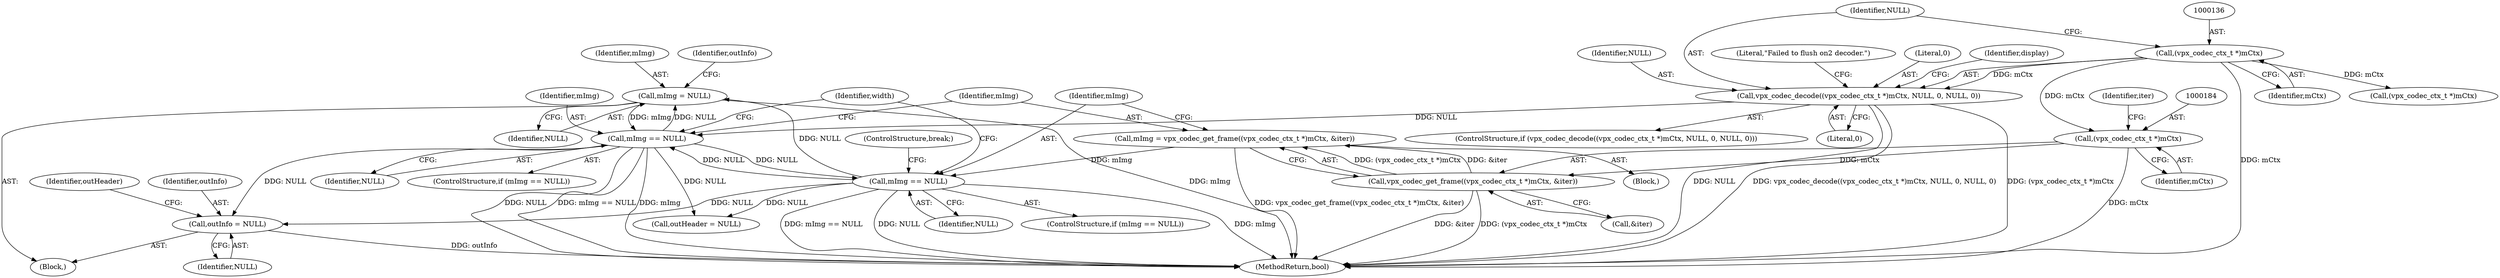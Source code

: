 digraph "0_Android_f9ed2fe6d61259e779a37d4c2d7edb33a1c1f8ba@pointer" {
"1000339" [label="(Call,outInfo = NULL)"];
"1000176" [label="(Call,mImg == NULL)"];
"1000329" [label="(Call,mImg = NULL)"];
"1000189" [label="(Call,mImg == NULL)"];
"1000180" [label="(Call,mImg = vpx_codec_get_frame((vpx_codec_ctx_t *)mCtx, &iter))"];
"1000182" [label="(Call,vpx_codec_get_frame((vpx_codec_ctx_t *)mCtx, &iter))"];
"1000183" [label="(Call,(vpx_codec_ctx_t *)mCtx)"];
"1000135" [label="(Call,(vpx_codec_ctx_t *)mCtx)"];
"1000134" [label="(Call,vpx_codec_decode((vpx_codec_ctx_t *)mCtx, NULL, 0, NULL, 0))"];
"1000133" [label="(ControlStructure,if (vpx_codec_decode((vpx_codec_ctx_t *)mCtx, NULL, 0, NULL, 0)))"];
"1000190" [label="(Identifier,mImg)"];
"1000330" [label="(Identifier,mImg)"];
"1000177" [label="(Identifier,mImg)"];
"1000137" [label="(Identifier,mCtx)"];
"1000329" [label="(Call,mImg = NULL)"];
"1000141" [label="(Literal,0)"];
"1000134" [label="(Call,vpx_codec_decode((vpx_codec_ctx_t *)mCtx, NULL, 0, NULL, 0))"];
"1000186" [label="(Call,&iter)"];
"1000343" [label="(Identifier,outHeader)"];
"1000182" [label="(Call,vpx_codec_get_frame((vpx_codec_ctx_t *)mCtx, &iter))"];
"1000174" [label="(Block,)"];
"1000191" [label="(Identifier,NULL)"];
"1000140" [label="(Identifier,NULL)"];
"1000187" [label="(Identifier,iter)"];
"1000344" [label="(Call,outHeader = NULL)"];
"1000138" [label="(Identifier,NULL)"];
"1000395" [label="(MethodReturn,bool)"];
"1000183" [label="(Call,(vpx_codec_ctx_t *)mCtx)"];
"1000178" [label="(Identifier,NULL)"];
"1000341" [label="(Identifier,NULL)"];
"1000144" [label="(Literal,\"Failed to flush on2 decoder.\")"];
"1000189" [label="(Call,mImg == NULL)"];
"1000176" [label="(Call,mImg == NULL)"];
"1000135" [label="(Call,(vpx_codec_ctx_t *)mCtx)"];
"1000139" [label="(Literal,0)"];
"1000175" [label="(ControlStructure,if (mImg == NULL))"];
"1000331" [label="(Identifier,NULL)"];
"1000196" [label="(Identifier,width)"];
"1000180" [label="(Call,mImg = vpx_codec_get_frame((vpx_codec_ctx_t *)mCtx, &iter))"];
"1000163" [label="(Call,(vpx_codec_ctx_t *)mCtx)"];
"1000149" [label="(Identifier,display)"];
"1000340" [label="(Identifier,outInfo)"];
"1000334" [label="(Identifier,outInfo)"];
"1000188" [label="(ControlStructure,if (mImg == NULL))"];
"1000179" [label="(Block,)"];
"1000181" [label="(Identifier,mImg)"];
"1000193" [label="(ControlStructure,break;)"];
"1000339" [label="(Call,outInfo = NULL)"];
"1000185" [label="(Identifier,mCtx)"];
"1000339" -> "1000174"  [label="AST: "];
"1000339" -> "1000341"  [label="CFG: "];
"1000340" -> "1000339"  [label="AST: "];
"1000341" -> "1000339"  [label="AST: "];
"1000343" -> "1000339"  [label="CFG: "];
"1000339" -> "1000395"  [label="DDG: outInfo"];
"1000176" -> "1000339"  [label="DDG: NULL"];
"1000189" -> "1000339"  [label="DDG: NULL"];
"1000176" -> "1000175"  [label="AST: "];
"1000176" -> "1000178"  [label="CFG: "];
"1000177" -> "1000176"  [label="AST: "];
"1000178" -> "1000176"  [label="AST: "];
"1000181" -> "1000176"  [label="CFG: "];
"1000196" -> "1000176"  [label="CFG: "];
"1000176" -> "1000395"  [label="DDG: NULL"];
"1000176" -> "1000395"  [label="DDG: mImg == NULL"];
"1000176" -> "1000395"  [label="DDG: mImg"];
"1000329" -> "1000176"  [label="DDG: mImg"];
"1000134" -> "1000176"  [label="DDG: NULL"];
"1000189" -> "1000176"  [label="DDG: NULL"];
"1000176" -> "1000189"  [label="DDG: NULL"];
"1000176" -> "1000329"  [label="DDG: NULL"];
"1000176" -> "1000344"  [label="DDG: NULL"];
"1000329" -> "1000174"  [label="AST: "];
"1000329" -> "1000331"  [label="CFG: "];
"1000330" -> "1000329"  [label="AST: "];
"1000331" -> "1000329"  [label="AST: "];
"1000334" -> "1000329"  [label="CFG: "];
"1000329" -> "1000395"  [label="DDG: mImg"];
"1000189" -> "1000329"  [label="DDG: NULL"];
"1000189" -> "1000188"  [label="AST: "];
"1000189" -> "1000191"  [label="CFG: "];
"1000190" -> "1000189"  [label="AST: "];
"1000191" -> "1000189"  [label="AST: "];
"1000193" -> "1000189"  [label="CFG: "];
"1000196" -> "1000189"  [label="CFG: "];
"1000189" -> "1000395"  [label="DDG: mImg"];
"1000189" -> "1000395"  [label="DDG: mImg == NULL"];
"1000189" -> "1000395"  [label="DDG: NULL"];
"1000180" -> "1000189"  [label="DDG: mImg"];
"1000189" -> "1000344"  [label="DDG: NULL"];
"1000180" -> "1000179"  [label="AST: "];
"1000180" -> "1000182"  [label="CFG: "];
"1000181" -> "1000180"  [label="AST: "];
"1000182" -> "1000180"  [label="AST: "];
"1000190" -> "1000180"  [label="CFG: "];
"1000180" -> "1000395"  [label="DDG: vpx_codec_get_frame((vpx_codec_ctx_t *)mCtx, &iter)"];
"1000182" -> "1000180"  [label="DDG: (vpx_codec_ctx_t *)mCtx"];
"1000182" -> "1000180"  [label="DDG: &iter"];
"1000182" -> "1000186"  [label="CFG: "];
"1000183" -> "1000182"  [label="AST: "];
"1000186" -> "1000182"  [label="AST: "];
"1000182" -> "1000395"  [label="DDG: &iter"];
"1000182" -> "1000395"  [label="DDG: (vpx_codec_ctx_t *)mCtx"];
"1000183" -> "1000182"  [label="DDG: mCtx"];
"1000183" -> "1000185"  [label="CFG: "];
"1000184" -> "1000183"  [label="AST: "];
"1000185" -> "1000183"  [label="AST: "];
"1000187" -> "1000183"  [label="CFG: "];
"1000183" -> "1000395"  [label="DDG: mCtx"];
"1000135" -> "1000183"  [label="DDG: mCtx"];
"1000135" -> "1000134"  [label="AST: "];
"1000135" -> "1000137"  [label="CFG: "];
"1000136" -> "1000135"  [label="AST: "];
"1000137" -> "1000135"  [label="AST: "];
"1000138" -> "1000135"  [label="CFG: "];
"1000135" -> "1000395"  [label="DDG: mCtx"];
"1000135" -> "1000134"  [label="DDG: mCtx"];
"1000135" -> "1000163"  [label="DDG: mCtx"];
"1000134" -> "1000133"  [label="AST: "];
"1000134" -> "1000141"  [label="CFG: "];
"1000138" -> "1000134"  [label="AST: "];
"1000139" -> "1000134"  [label="AST: "];
"1000140" -> "1000134"  [label="AST: "];
"1000141" -> "1000134"  [label="AST: "];
"1000144" -> "1000134"  [label="CFG: "];
"1000149" -> "1000134"  [label="CFG: "];
"1000134" -> "1000395"  [label="DDG: NULL"];
"1000134" -> "1000395"  [label="DDG: vpx_codec_decode((vpx_codec_ctx_t *)mCtx, NULL, 0, NULL, 0)"];
"1000134" -> "1000395"  [label="DDG: (vpx_codec_ctx_t *)mCtx"];
}
